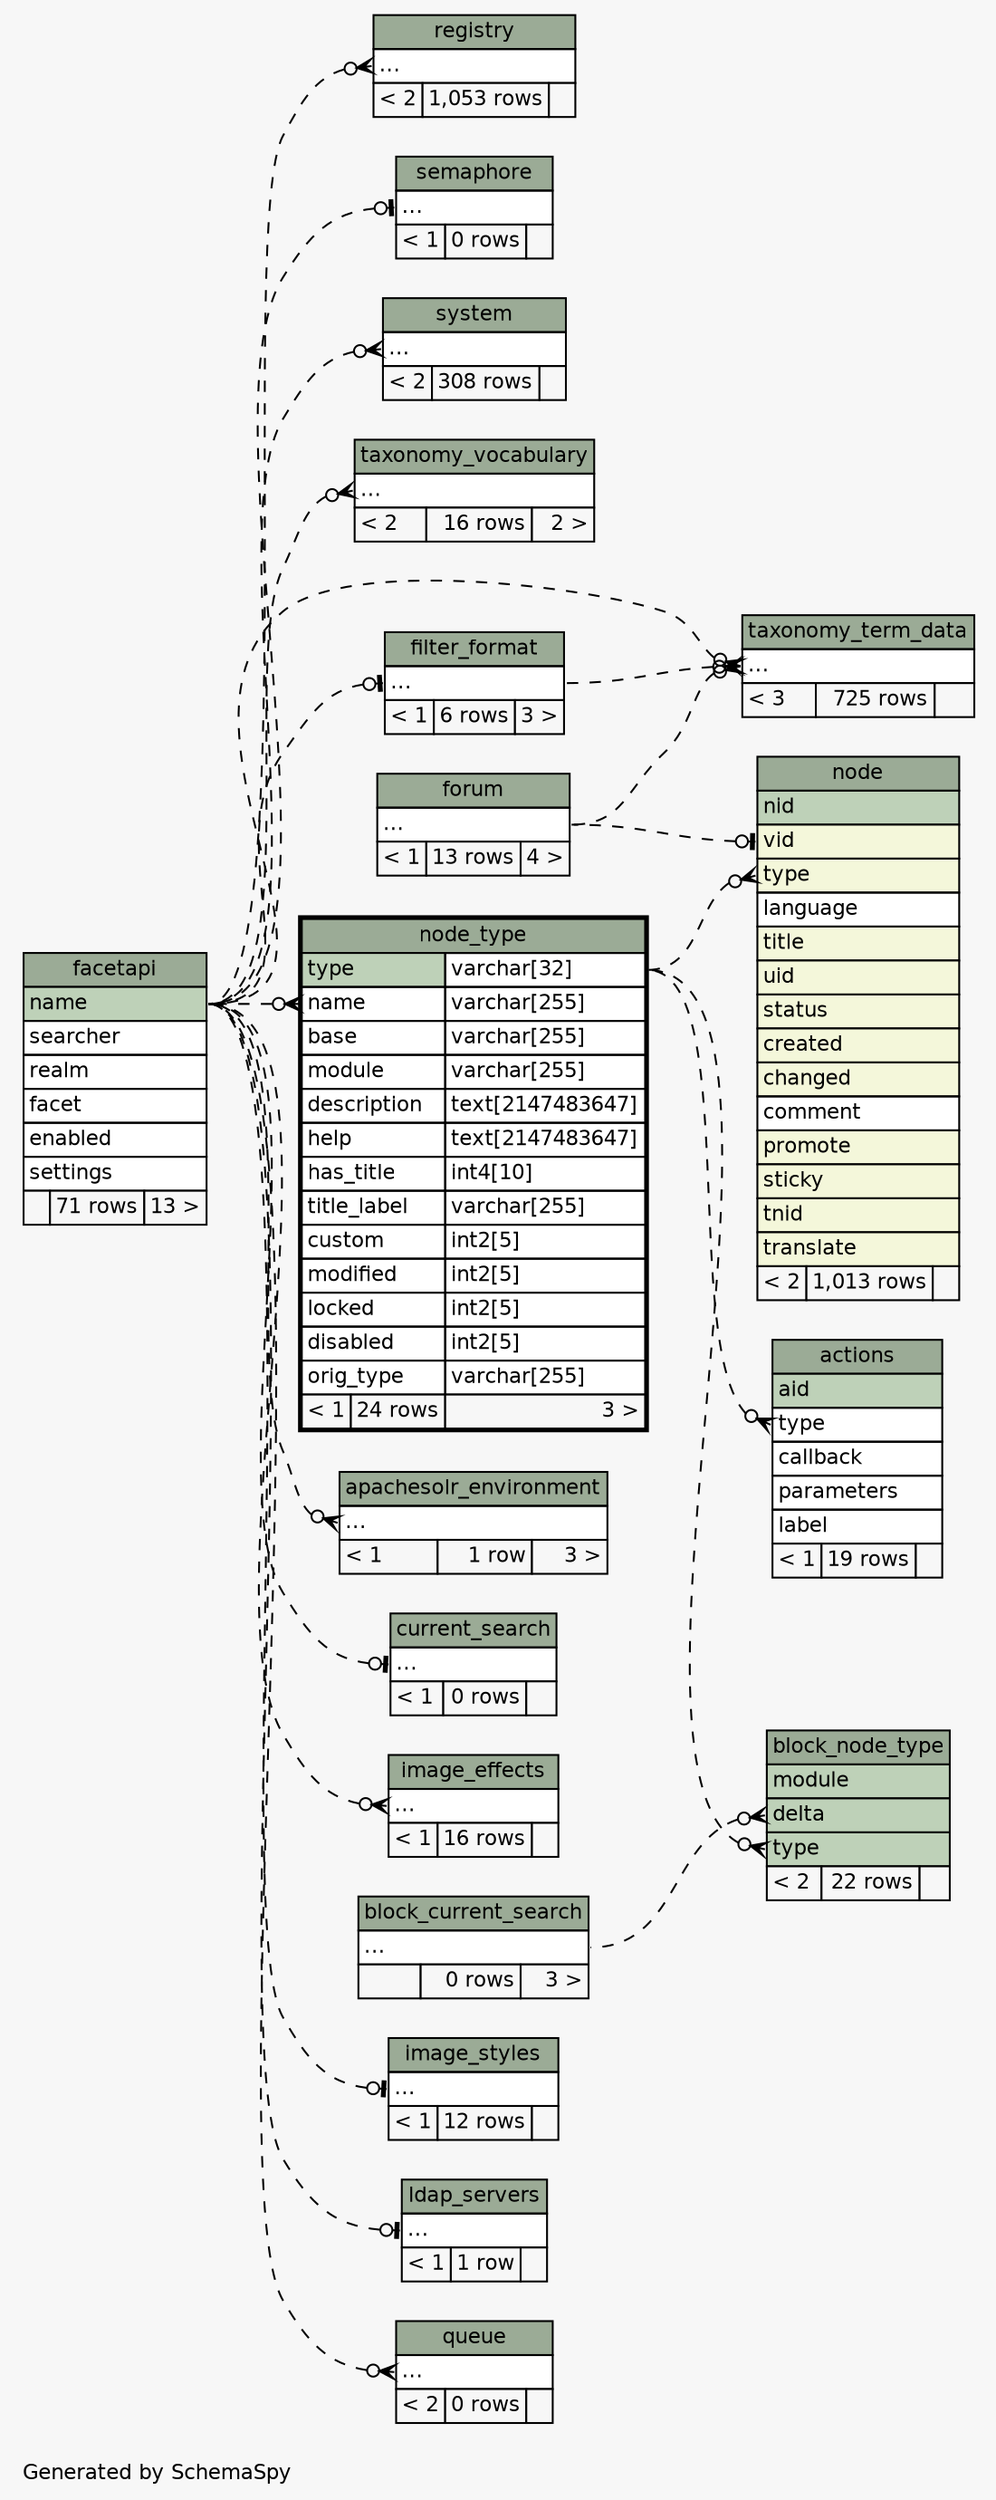 // dot 2.30.1 on Mac OS X 10.8.3
// SchemaSpy rev 590
digraph "impliedTwoDegreesRelationshipsDiagram" {
  graph [
    rankdir="RL"
    bgcolor="#f7f7f7"
    label="\nGenerated by SchemaSpy"
    labeljust="l"
    nodesep="0.18"
    ranksep="0.46"
    fontname="Helvetica"
    fontsize="11"
  ];
  node [
    fontname="Helvetica"
    fontsize="11"
    shape="plaintext"
  ];
  edge [
    arrowsize="0.8"
  ];
  "actions":"type":w -> "node_type":"type.type":e [arrowhead=none dir=back arrowtail=crowodot style=dashed];
  "apachesolr_environment":"elipses":w -> "facetapi":"name":e [arrowhead=none dir=back arrowtail=crowodot style=dashed];
  "block_node_type":"delta":w -> "block_current_search":"elipses":e [arrowhead=none dir=back arrowtail=crowodot style=dashed];
  "block_node_type":"type":w -> "node_type":"type.type":e [arrowhead=none dir=back arrowtail=crowodot style=dashed];
  "current_search":"elipses":w -> "facetapi":"name":e [arrowhead=none dir=back arrowtail=teeodot style=dashed];
  "filter_format":"elipses":w -> "facetapi":"name":e [arrowhead=none dir=back arrowtail=teeodot style=dashed];
  "image_effects":"elipses":w -> "facetapi":"name":e [arrowhead=none dir=back arrowtail=crowodot style=dashed];
  "image_styles":"elipses":w -> "facetapi":"name":e [arrowhead=none dir=back arrowtail=teeodot style=dashed];
  "ldap_servers":"elipses":w -> "facetapi":"name":e [arrowhead=none dir=back arrowtail=teeodot style=dashed];
  "node":"type":w -> "node_type":"type.type":e [arrowhead=none dir=back arrowtail=crowodot style=dashed];
  "node":"vid":w -> "forum":"elipses":e [arrowhead=none dir=back arrowtail=teeodot style=dashed];
  "node_type":"name":w -> "facetapi":"name":e [arrowhead=none dir=back arrowtail=crowodot style=dashed];
  "queue":"elipses":w -> "facetapi":"name":e [arrowhead=none dir=back arrowtail=crowodot style=dashed];
  "registry":"elipses":w -> "facetapi":"name":e [arrowhead=none dir=back arrowtail=crowodot style=dashed];
  "semaphore":"elipses":w -> "facetapi":"name":e [arrowhead=none dir=back arrowtail=teeodot style=dashed];
  "system":"elipses":w -> "facetapi":"name":e [arrowhead=none dir=back arrowtail=crowodot style=dashed];
  "taxonomy_term_data":"elipses":w -> "filter_format":"elipses":e [arrowhead=none dir=back arrowtail=crowodot style=dashed];
  "taxonomy_term_data":"elipses":w -> "facetapi":"name":e [arrowhead=none dir=back arrowtail=crowodot style=dashed];
  "taxonomy_term_data":"elipses":w -> "forum":"elipses":e [arrowhead=none dir=back arrowtail=crowodot style=dashed];
  "taxonomy_vocabulary":"elipses":w -> "facetapi":"name":e [arrowhead=none dir=back arrowtail=crowodot style=dashed];
  "actions" [
    label=<
    <TABLE BORDER="0" CELLBORDER="1" CELLSPACING="0" BGCOLOR="#ffffff">
      <TR><TD COLSPAN="3" BGCOLOR="#9bab96" ALIGN="CENTER">actions</TD></TR>
      <TR><TD PORT="aid" COLSPAN="3" BGCOLOR="#bed1b8" ALIGN="LEFT">aid</TD></TR>
      <TR><TD PORT="type" COLSPAN="3" ALIGN="LEFT">type</TD></TR>
      <TR><TD PORT="callback" COLSPAN="3" ALIGN="LEFT">callback</TD></TR>
      <TR><TD PORT="parameters" COLSPAN="3" ALIGN="LEFT">parameters</TD></TR>
      <TR><TD PORT="label" COLSPAN="3" ALIGN="LEFT">label</TD></TR>
      <TR><TD ALIGN="LEFT" BGCOLOR="#f7f7f7">&lt; 1</TD><TD ALIGN="RIGHT" BGCOLOR="#f7f7f7">19 rows</TD><TD ALIGN="RIGHT" BGCOLOR="#f7f7f7">  </TD></TR>
    </TABLE>>
    URL="actions.html"
    tooltip="actions"
  ];
  "apachesolr_environment" [
    label=<
    <TABLE BORDER="0" CELLBORDER="1" CELLSPACING="0" BGCOLOR="#ffffff">
      <TR><TD COLSPAN="3" BGCOLOR="#9bab96" ALIGN="CENTER">apachesolr_environment</TD></TR>
      <TR><TD PORT="elipses" COLSPAN="3" ALIGN="LEFT">...</TD></TR>
      <TR><TD ALIGN="LEFT" BGCOLOR="#f7f7f7">&lt; 1</TD><TD ALIGN="RIGHT" BGCOLOR="#f7f7f7">1 row</TD><TD ALIGN="RIGHT" BGCOLOR="#f7f7f7">3 &gt;</TD></TR>
    </TABLE>>
    URL="apachesolr_environment.html"
    tooltip="apachesolr_environment"
  ];
  "block_current_search" [
    label=<
    <TABLE BORDER="0" CELLBORDER="1" CELLSPACING="0" BGCOLOR="#ffffff">
      <TR><TD COLSPAN="3" BGCOLOR="#9bab96" ALIGN="CENTER">block_current_search</TD></TR>
      <TR><TD PORT="elipses" COLSPAN="3" ALIGN="LEFT">...</TD></TR>
      <TR><TD ALIGN="LEFT" BGCOLOR="#f7f7f7">  </TD><TD ALIGN="RIGHT" BGCOLOR="#f7f7f7">0 rows</TD><TD ALIGN="RIGHT" BGCOLOR="#f7f7f7">3 &gt;</TD></TR>
    </TABLE>>
    URL="block_current_search.html"
    tooltip="block_current_search"
  ];
  "block_node_type" [
    label=<
    <TABLE BORDER="0" CELLBORDER="1" CELLSPACING="0" BGCOLOR="#ffffff">
      <TR><TD COLSPAN="3" BGCOLOR="#9bab96" ALIGN="CENTER">block_node_type</TD></TR>
      <TR><TD PORT="module" COLSPAN="3" BGCOLOR="#bed1b8" ALIGN="LEFT">module</TD></TR>
      <TR><TD PORT="delta" COLSPAN="3" BGCOLOR="#bed1b8" ALIGN="LEFT">delta</TD></TR>
      <TR><TD PORT="type" COLSPAN="3" BGCOLOR="#bed1b8" ALIGN="LEFT">type</TD></TR>
      <TR><TD ALIGN="LEFT" BGCOLOR="#f7f7f7">&lt; 2</TD><TD ALIGN="RIGHT" BGCOLOR="#f7f7f7">22 rows</TD><TD ALIGN="RIGHT" BGCOLOR="#f7f7f7">  </TD></TR>
    </TABLE>>
    URL="block_node_type.html"
    tooltip="block_node_type"
  ];
  "current_search" [
    label=<
    <TABLE BORDER="0" CELLBORDER="1" CELLSPACING="0" BGCOLOR="#ffffff">
      <TR><TD COLSPAN="3" BGCOLOR="#9bab96" ALIGN="CENTER">current_search</TD></TR>
      <TR><TD PORT="elipses" COLSPAN="3" ALIGN="LEFT">...</TD></TR>
      <TR><TD ALIGN="LEFT" BGCOLOR="#f7f7f7">&lt; 1</TD><TD ALIGN="RIGHT" BGCOLOR="#f7f7f7">0 rows</TD><TD ALIGN="RIGHT" BGCOLOR="#f7f7f7">  </TD></TR>
    </TABLE>>
    URL="current_search.html"
    tooltip="current_search"
  ];
  "facetapi" [
    label=<
    <TABLE BORDER="0" CELLBORDER="1" CELLSPACING="0" BGCOLOR="#ffffff">
      <TR><TD COLSPAN="3" BGCOLOR="#9bab96" ALIGN="CENTER">facetapi</TD></TR>
      <TR><TD PORT="name" COLSPAN="3" BGCOLOR="#bed1b8" ALIGN="LEFT">name</TD></TR>
      <TR><TD PORT="searcher" COLSPAN="3" ALIGN="LEFT">searcher</TD></TR>
      <TR><TD PORT="realm" COLSPAN="3" ALIGN="LEFT">realm</TD></TR>
      <TR><TD PORT="facet" COLSPAN="3" ALIGN="LEFT">facet</TD></TR>
      <TR><TD PORT="enabled" COLSPAN="3" ALIGN="LEFT">enabled</TD></TR>
      <TR><TD PORT="settings" COLSPAN="3" ALIGN="LEFT">settings</TD></TR>
      <TR><TD ALIGN="LEFT" BGCOLOR="#f7f7f7">  </TD><TD ALIGN="RIGHT" BGCOLOR="#f7f7f7">71 rows</TD><TD ALIGN="RIGHT" BGCOLOR="#f7f7f7">13 &gt;</TD></TR>
    </TABLE>>
    URL="facetapi.html"
    tooltip="facetapi"
  ];
  "filter_format" [
    label=<
    <TABLE BORDER="0" CELLBORDER="1" CELLSPACING="0" BGCOLOR="#ffffff">
      <TR><TD COLSPAN="3" BGCOLOR="#9bab96" ALIGN="CENTER">filter_format</TD></TR>
      <TR><TD PORT="elipses" COLSPAN="3" ALIGN="LEFT">...</TD></TR>
      <TR><TD ALIGN="LEFT" BGCOLOR="#f7f7f7">&lt; 1</TD><TD ALIGN="RIGHT" BGCOLOR="#f7f7f7">6 rows</TD><TD ALIGN="RIGHT" BGCOLOR="#f7f7f7">3 &gt;</TD></TR>
    </TABLE>>
    URL="filter_format.html"
    tooltip="filter_format"
  ];
  "forum" [
    label=<
    <TABLE BORDER="0" CELLBORDER="1" CELLSPACING="0" BGCOLOR="#ffffff">
      <TR><TD COLSPAN="3" BGCOLOR="#9bab96" ALIGN="CENTER">forum</TD></TR>
      <TR><TD PORT="elipses" COLSPAN="3" ALIGN="LEFT">...</TD></TR>
      <TR><TD ALIGN="LEFT" BGCOLOR="#f7f7f7">&lt; 1</TD><TD ALIGN="RIGHT" BGCOLOR="#f7f7f7">13 rows</TD><TD ALIGN="RIGHT" BGCOLOR="#f7f7f7">4 &gt;</TD></TR>
    </TABLE>>
    URL="forum.html"
    tooltip="forum"
  ];
  "image_effects" [
    label=<
    <TABLE BORDER="0" CELLBORDER="1" CELLSPACING="0" BGCOLOR="#ffffff">
      <TR><TD COLSPAN="3" BGCOLOR="#9bab96" ALIGN="CENTER">image_effects</TD></TR>
      <TR><TD PORT="elipses" COLSPAN="3" ALIGN="LEFT">...</TD></TR>
      <TR><TD ALIGN="LEFT" BGCOLOR="#f7f7f7">&lt; 1</TD><TD ALIGN="RIGHT" BGCOLOR="#f7f7f7">16 rows</TD><TD ALIGN="RIGHT" BGCOLOR="#f7f7f7">  </TD></TR>
    </TABLE>>
    URL="image_effects.html"
    tooltip="image_effects"
  ];
  "image_styles" [
    label=<
    <TABLE BORDER="0" CELLBORDER="1" CELLSPACING="0" BGCOLOR="#ffffff">
      <TR><TD COLSPAN="3" BGCOLOR="#9bab96" ALIGN="CENTER">image_styles</TD></TR>
      <TR><TD PORT="elipses" COLSPAN="3" ALIGN="LEFT">...</TD></TR>
      <TR><TD ALIGN="LEFT" BGCOLOR="#f7f7f7">&lt; 1</TD><TD ALIGN="RIGHT" BGCOLOR="#f7f7f7">12 rows</TD><TD ALIGN="RIGHT" BGCOLOR="#f7f7f7">  </TD></TR>
    </TABLE>>
    URL="image_styles.html"
    tooltip="image_styles"
  ];
  "ldap_servers" [
    label=<
    <TABLE BORDER="0" CELLBORDER="1" CELLSPACING="0" BGCOLOR="#ffffff">
      <TR><TD COLSPAN="3" BGCOLOR="#9bab96" ALIGN="CENTER">ldap_servers</TD></TR>
      <TR><TD PORT="elipses" COLSPAN="3" ALIGN="LEFT">...</TD></TR>
      <TR><TD ALIGN="LEFT" BGCOLOR="#f7f7f7">&lt; 1</TD><TD ALIGN="RIGHT" BGCOLOR="#f7f7f7">1 row</TD><TD ALIGN="RIGHT" BGCOLOR="#f7f7f7">  </TD></TR>
    </TABLE>>
    URL="ldap_servers.html"
    tooltip="ldap_servers"
  ];
  "node" [
    label=<
    <TABLE BORDER="0" CELLBORDER="1" CELLSPACING="0" BGCOLOR="#ffffff">
      <TR><TD COLSPAN="3" BGCOLOR="#9bab96" ALIGN="CENTER">node</TD></TR>
      <TR><TD PORT="nid" COLSPAN="3" BGCOLOR="#bed1b8" ALIGN="LEFT">nid</TD></TR>
      <TR><TD PORT="vid" COLSPAN="3" BGCOLOR="#f4f7da" ALIGN="LEFT">vid</TD></TR>
      <TR><TD PORT="type" COLSPAN="3" BGCOLOR="#f4f7da" ALIGN="LEFT">type</TD></TR>
      <TR><TD PORT="language" COLSPAN="3" ALIGN="LEFT">language</TD></TR>
      <TR><TD PORT="title" COLSPAN="3" BGCOLOR="#f4f7da" ALIGN="LEFT">title</TD></TR>
      <TR><TD PORT="uid" COLSPAN="3" BGCOLOR="#f4f7da" ALIGN="LEFT">uid</TD></TR>
      <TR><TD PORT="status" COLSPAN="3" BGCOLOR="#f4f7da" ALIGN="LEFT">status</TD></TR>
      <TR><TD PORT="created" COLSPAN="3" BGCOLOR="#f4f7da" ALIGN="LEFT">created</TD></TR>
      <TR><TD PORT="changed" COLSPAN="3" BGCOLOR="#f4f7da" ALIGN="LEFT">changed</TD></TR>
      <TR><TD PORT="comment" COLSPAN="3" ALIGN="LEFT">comment</TD></TR>
      <TR><TD PORT="promote" COLSPAN="3" BGCOLOR="#f4f7da" ALIGN="LEFT">promote</TD></TR>
      <TR><TD PORT="sticky" COLSPAN="3" BGCOLOR="#f4f7da" ALIGN="LEFT">sticky</TD></TR>
      <TR><TD PORT="tnid" COLSPAN="3" BGCOLOR="#f4f7da" ALIGN="LEFT">tnid</TD></TR>
      <TR><TD PORT="translate" COLSPAN="3" BGCOLOR="#f4f7da" ALIGN="LEFT">translate</TD></TR>
      <TR><TD ALIGN="LEFT" BGCOLOR="#f7f7f7">&lt; 2</TD><TD ALIGN="RIGHT" BGCOLOR="#f7f7f7">1,013 rows</TD><TD ALIGN="RIGHT" BGCOLOR="#f7f7f7">  </TD></TR>
    </TABLE>>
    URL="node.html"
    tooltip="node"
  ];
  "node_type" [
    label=<
    <TABLE BORDER="2" CELLBORDER="1" CELLSPACING="0" BGCOLOR="#ffffff">
      <TR><TD COLSPAN="3" BGCOLOR="#9bab96" ALIGN="CENTER">node_type</TD></TR>
      <TR><TD PORT="type" COLSPAN="2" BGCOLOR="#bed1b8" ALIGN="LEFT">type</TD><TD PORT="type.type" ALIGN="LEFT">varchar[32]</TD></TR>
      <TR><TD PORT="name" COLSPAN="2" ALIGN="LEFT">name</TD><TD PORT="name.type" ALIGN="LEFT">varchar[255]</TD></TR>
      <TR><TD PORT="base" COLSPAN="2" ALIGN="LEFT">base</TD><TD PORT="base.type" ALIGN="LEFT">varchar[255]</TD></TR>
      <TR><TD PORT="module" COLSPAN="2" ALIGN="LEFT">module</TD><TD PORT="module.type" ALIGN="LEFT">varchar[255]</TD></TR>
      <TR><TD PORT="description" COLSPAN="2" ALIGN="LEFT">description</TD><TD PORT="description.type" ALIGN="LEFT">text[2147483647]</TD></TR>
      <TR><TD PORT="help" COLSPAN="2" ALIGN="LEFT">help</TD><TD PORT="help.type" ALIGN="LEFT">text[2147483647]</TD></TR>
      <TR><TD PORT="has_title" COLSPAN="2" ALIGN="LEFT">has_title</TD><TD PORT="has_title.type" ALIGN="LEFT">int4[10]</TD></TR>
      <TR><TD PORT="title_label" COLSPAN="2" ALIGN="LEFT">title_label</TD><TD PORT="title_label.type" ALIGN="LEFT">varchar[255]</TD></TR>
      <TR><TD PORT="custom" COLSPAN="2" ALIGN="LEFT">custom</TD><TD PORT="custom.type" ALIGN="LEFT">int2[5]</TD></TR>
      <TR><TD PORT="modified" COLSPAN="2" ALIGN="LEFT">modified</TD><TD PORT="modified.type" ALIGN="LEFT">int2[5]</TD></TR>
      <TR><TD PORT="locked" COLSPAN="2" ALIGN="LEFT">locked</TD><TD PORT="locked.type" ALIGN="LEFT">int2[5]</TD></TR>
      <TR><TD PORT="disabled" COLSPAN="2" ALIGN="LEFT">disabled</TD><TD PORT="disabled.type" ALIGN="LEFT">int2[5]</TD></TR>
      <TR><TD PORT="orig_type" COLSPAN="2" ALIGN="LEFT">orig_type</TD><TD PORT="orig_type.type" ALIGN="LEFT">varchar[255]</TD></TR>
      <TR><TD ALIGN="LEFT" BGCOLOR="#f7f7f7">&lt; 1</TD><TD ALIGN="RIGHT" BGCOLOR="#f7f7f7">24 rows</TD><TD ALIGN="RIGHT" BGCOLOR="#f7f7f7">3 &gt;</TD></TR>
    </TABLE>>
    URL="node_type.html"
    tooltip="node_type"
  ];
  "queue" [
    label=<
    <TABLE BORDER="0" CELLBORDER="1" CELLSPACING="0" BGCOLOR="#ffffff">
      <TR><TD COLSPAN="3" BGCOLOR="#9bab96" ALIGN="CENTER">queue</TD></TR>
      <TR><TD PORT="elipses" COLSPAN="3" ALIGN="LEFT">...</TD></TR>
      <TR><TD ALIGN="LEFT" BGCOLOR="#f7f7f7">&lt; 2</TD><TD ALIGN="RIGHT" BGCOLOR="#f7f7f7">0 rows</TD><TD ALIGN="RIGHT" BGCOLOR="#f7f7f7">  </TD></TR>
    </TABLE>>
    URL="queue.html"
    tooltip="queue"
  ];
  "registry" [
    label=<
    <TABLE BORDER="0" CELLBORDER="1" CELLSPACING="0" BGCOLOR="#ffffff">
      <TR><TD COLSPAN="3" BGCOLOR="#9bab96" ALIGN="CENTER">registry</TD></TR>
      <TR><TD PORT="elipses" COLSPAN="3" ALIGN="LEFT">...</TD></TR>
      <TR><TD ALIGN="LEFT" BGCOLOR="#f7f7f7">&lt; 2</TD><TD ALIGN="RIGHT" BGCOLOR="#f7f7f7">1,053 rows</TD><TD ALIGN="RIGHT" BGCOLOR="#f7f7f7">  </TD></TR>
    </TABLE>>
    URL="registry.html"
    tooltip="registry"
  ];
  "semaphore" [
    label=<
    <TABLE BORDER="0" CELLBORDER="1" CELLSPACING="0" BGCOLOR="#ffffff">
      <TR><TD COLSPAN="3" BGCOLOR="#9bab96" ALIGN="CENTER">semaphore</TD></TR>
      <TR><TD PORT="elipses" COLSPAN="3" ALIGN="LEFT">...</TD></TR>
      <TR><TD ALIGN="LEFT" BGCOLOR="#f7f7f7">&lt; 1</TD><TD ALIGN="RIGHT" BGCOLOR="#f7f7f7">0 rows</TD><TD ALIGN="RIGHT" BGCOLOR="#f7f7f7">  </TD></TR>
    </TABLE>>
    URL="semaphore.html"
    tooltip="semaphore"
  ];
  "system" [
    label=<
    <TABLE BORDER="0" CELLBORDER="1" CELLSPACING="0" BGCOLOR="#ffffff">
      <TR><TD COLSPAN="3" BGCOLOR="#9bab96" ALIGN="CENTER">system</TD></TR>
      <TR><TD PORT="elipses" COLSPAN="3" ALIGN="LEFT">...</TD></TR>
      <TR><TD ALIGN="LEFT" BGCOLOR="#f7f7f7">&lt; 2</TD><TD ALIGN="RIGHT" BGCOLOR="#f7f7f7">308 rows</TD><TD ALIGN="RIGHT" BGCOLOR="#f7f7f7">  </TD></TR>
    </TABLE>>
    URL="system.html"
    tooltip="system"
  ];
  "taxonomy_term_data" [
    label=<
    <TABLE BORDER="0" CELLBORDER="1" CELLSPACING="0" BGCOLOR="#ffffff">
      <TR><TD COLSPAN="3" BGCOLOR="#9bab96" ALIGN="CENTER">taxonomy_term_data</TD></TR>
      <TR><TD PORT="elipses" COLSPAN="3" ALIGN="LEFT">...</TD></TR>
      <TR><TD ALIGN="LEFT" BGCOLOR="#f7f7f7">&lt; 3</TD><TD ALIGN="RIGHT" BGCOLOR="#f7f7f7">725 rows</TD><TD ALIGN="RIGHT" BGCOLOR="#f7f7f7">  </TD></TR>
    </TABLE>>
    URL="taxonomy_term_data.html"
    tooltip="taxonomy_term_data"
  ];
  "taxonomy_vocabulary" [
    label=<
    <TABLE BORDER="0" CELLBORDER="1" CELLSPACING="0" BGCOLOR="#ffffff">
      <TR><TD COLSPAN="3" BGCOLOR="#9bab96" ALIGN="CENTER">taxonomy_vocabulary</TD></TR>
      <TR><TD PORT="elipses" COLSPAN="3" ALIGN="LEFT">...</TD></TR>
      <TR><TD ALIGN="LEFT" BGCOLOR="#f7f7f7">&lt; 2</TD><TD ALIGN="RIGHT" BGCOLOR="#f7f7f7">16 rows</TD><TD ALIGN="RIGHT" BGCOLOR="#f7f7f7">2 &gt;</TD></TR>
    </TABLE>>
    URL="taxonomy_vocabulary.html"
    tooltip="taxonomy_vocabulary"
  ];
}
